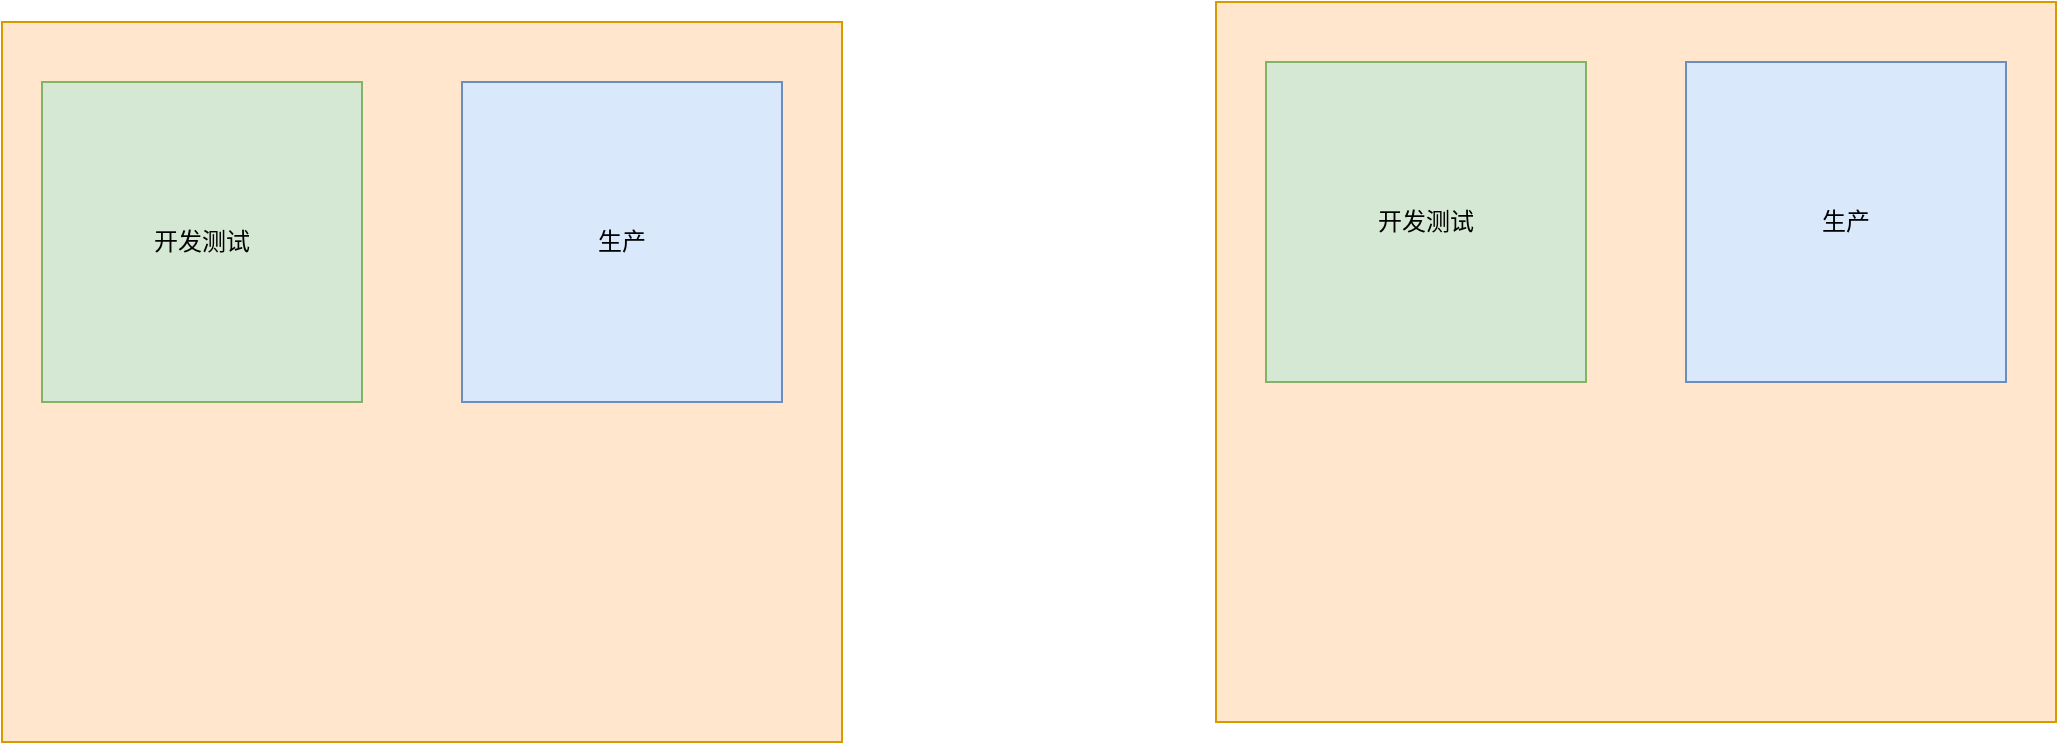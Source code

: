 <mxfile version="14.0.5" type="github">
  <diagram name="Page-1" id="e3a06f82-3646-2815-327d-82caf3d4e204">
    <mxGraphModel dx="1447" dy="803" grid="1" gridSize="10" guides="1" tooltips="1" connect="1" arrows="1" fold="1" page="1" pageScale="1.5" pageWidth="1169" pageHeight="826" background="none" math="0" shadow="0">
      <root>
        <mxCell id="0" style=";html=1;" />
        <mxCell id="1" style=";html=1;" parent="0" />
        <mxCell id="-C8kt0TjXY48vx6wbQoI-1" value="" style="rounded=0;whiteSpace=wrap;html=1;fillColor=#ffe6cc;strokeColor=#d79b00;" vertex="1" parent="1">
          <mxGeometry x="270" y="460" width="420" height="360" as="geometry" />
        </mxCell>
        <mxCell id="-C8kt0TjXY48vx6wbQoI-2" value="" style="rounded=0;whiteSpace=wrap;html=1;fillColor=#ffe6cc;strokeColor=#d79b00;" vertex="1" parent="1">
          <mxGeometry x="877" y="450" width="420" height="360" as="geometry" />
        </mxCell>
        <mxCell id="-C8kt0TjXY48vx6wbQoI-3" value="开发测试" style="whiteSpace=wrap;html=1;aspect=fixed;fillColor=#d5e8d4;strokeColor=#82b366;" vertex="1" parent="1">
          <mxGeometry x="290" y="490" width="160" height="160" as="geometry" />
        </mxCell>
        <mxCell id="-C8kt0TjXY48vx6wbQoI-4" value="生产" style="whiteSpace=wrap;html=1;aspect=fixed;fillColor=#dae8fc;strokeColor=#6c8ebf;" vertex="1" parent="1">
          <mxGeometry x="500" y="490" width="160" height="160" as="geometry" />
        </mxCell>
        <mxCell id="-C8kt0TjXY48vx6wbQoI-5" value="开发测试" style="whiteSpace=wrap;html=1;aspect=fixed;fillColor=#d5e8d4;strokeColor=#82b366;" vertex="1" parent="1">
          <mxGeometry x="902" y="480" width="160" height="160" as="geometry" />
        </mxCell>
        <mxCell id="-C8kt0TjXY48vx6wbQoI-6" value="生产" style="whiteSpace=wrap;html=1;aspect=fixed;fillColor=#dae8fc;strokeColor=#6c8ebf;" vertex="1" parent="1">
          <mxGeometry x="1112" y="480" width="160" height="160" as="geometry" />
        </mxCell>
      </root>
    </mxGraphModel>
  </diagram>
</mxfile>
